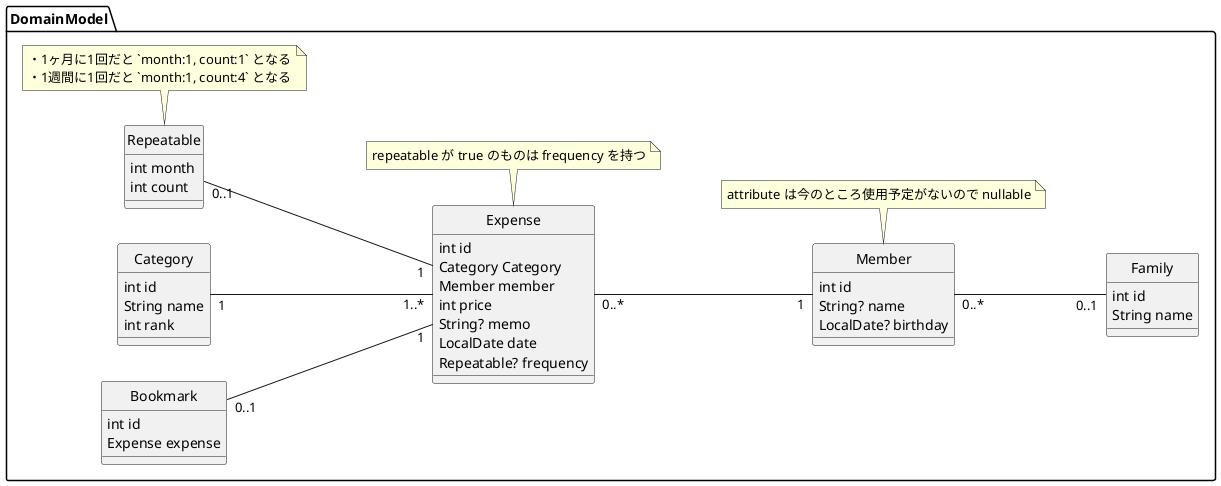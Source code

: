 @startuml
'https://plantuml.com/class-diagram

left to right direction

hide circle
'hide method

package DomainModel {

    class Family {
        int id
        String name
    }

    class Member {
        int id
        String? name
        LocalDate? birthday
    }
    note bottom of Member
        attribute は今のところ使用予定がないので nullable
    end note

    class Expense {
        int id
        Category Category
        Member member
'        attachmentId
        int price
        String? memo
        LocalDate date
        Repeatable? frequency
    }
    note bottom of Expense
        repeatable が true のものは frequency を持つ
    end note

    class Repeatable {
        int month
        int count
    }
    note bottom of Repeatable
        ・1ヶ月に1回だと `month:1, count:1` となる
        ・1週間に1回だと `month:1, count:4` となる
    end note

' 添付ファイルに固有の情報を持たせるかは検討
'    class attachment {
'        id
'        content
'    }

    class Category {
        int id
        String name
        int rank
    }

    class Bookmark {
        int id
        Expense expense
    }

    ' https://plantuml.com/ja/class-diagram#fbbc0504d940020e
    Member "0..*" -- "0..1" Family
    Expense "0..*" -- "1" Member
    Category "1" -- "1..*" Expense
    Bookmark "0..1" -- "1" Expense
    Repeatable "0..1" -- "1" Expense
}

@enduml
